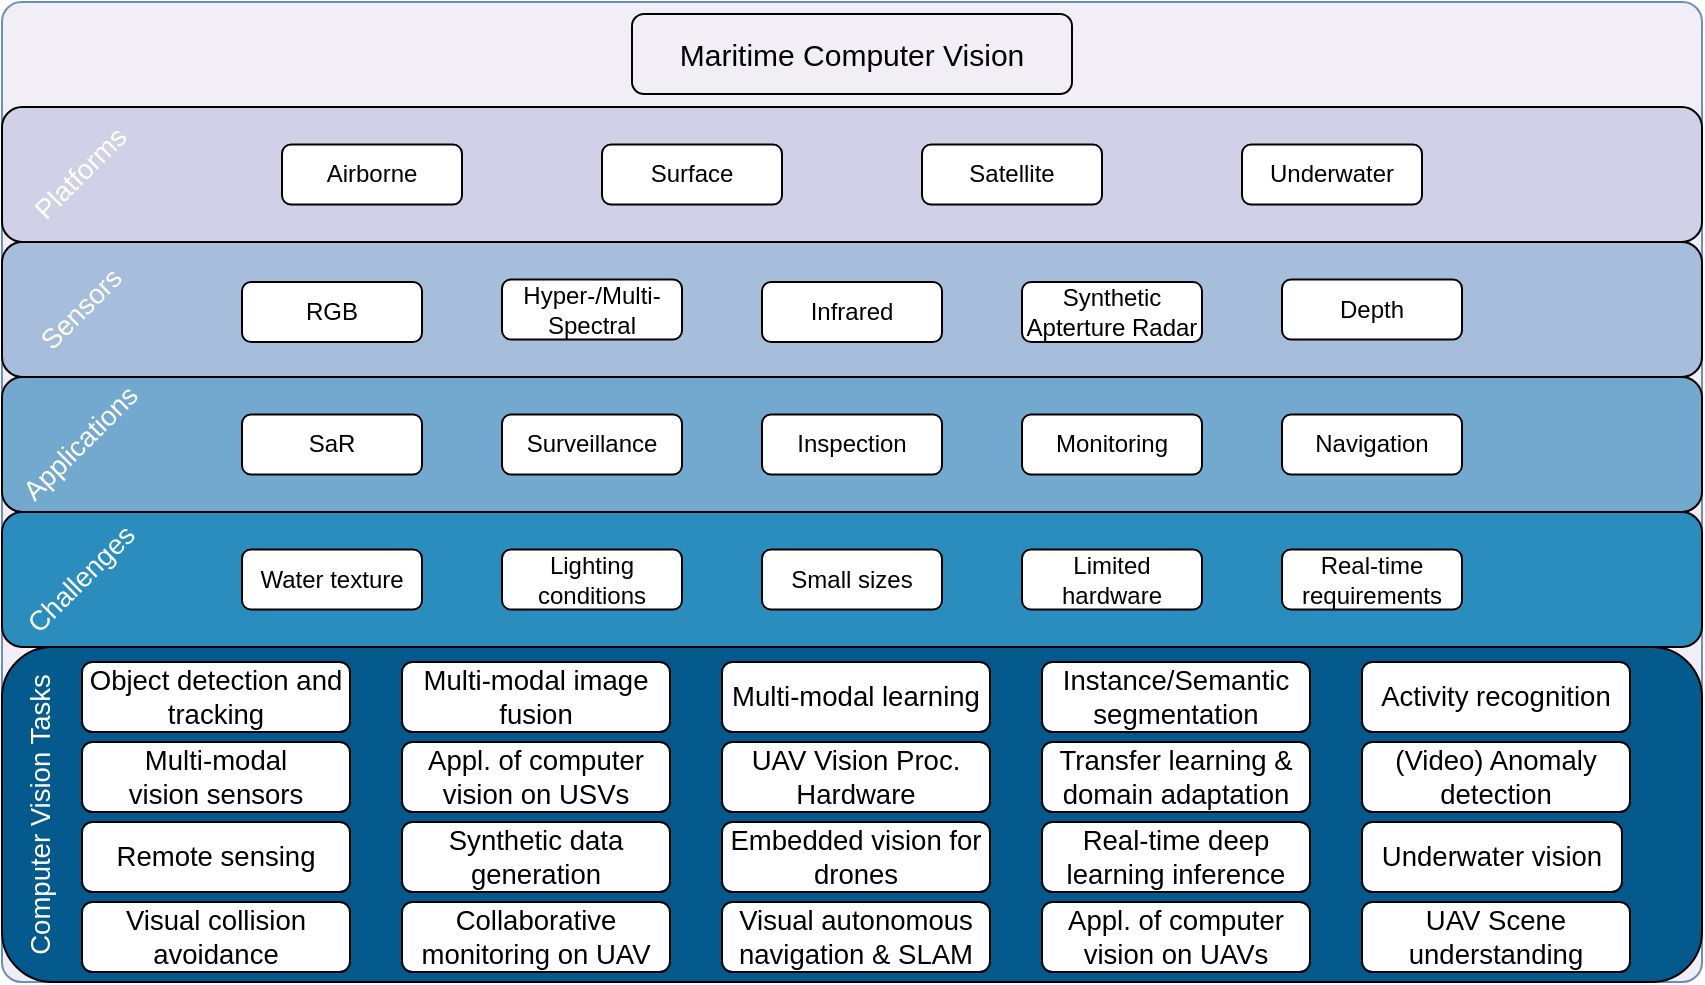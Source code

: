 <mxfile version="16.6.7" type="github">
  <diagram id="prtHgNgQTEPvFCAcTncT" name="Page-1">
    <mxGraphModel dx="1355" dy="884" grid="1" gridSize="10" guides="1" tooltips="1" connect="1" arrows="1" fold="1" page="1" pageScale="1" pageWidth="850" pageHeight="750" math="0" shadow="0">
      <root>
        <mxCell id="0" />
        <mxCell id="1" parent="0" />
        <mxCell id="x5pgocKVDB9rGOrsrMcc-65" value="" style="rounded=1;whiteSpace=wrap;html=1;fontSize=13.772;fillColor=#f1eef6;arcSize=2;strokeColor=#6c8ebf;" parent="1" vertex="1">
          <mxGeometry width="850" height="490" as="geometry" />
        </mxCell>
        <mxCell id="x5pgocKVDB9rGOrsrMcc-72" value="" style="rounded=1;whiteSpace=wrap;html=1;fontSize=13.772;fillColor=#045a8d;" parent="1" vertex="1">
          <mxGeometry y="322.5" width="850" height="167.5" as="geometry" />
        </mxCell>
        <mxCell id="x5pgocKVDB9rGOrsrMcc-71" value="" style="rounded=1;whiteSpace=wrap;html=1;fontSize=13.772;fillColor=#2b8cbe;" parent="1" vertex="1">
          <mxGeometry y="255" width="850" height="67.5" as="geometry" />
        </mxCell>
        <mxCell id="x5pgocKVDB9rGOrsrMcc-67" value="" style="rounded=1;whiteSpace=wrap;html=1;fontSize=13.772;fillColor=#74a9cf;" parent="1" vertex="1">
          <mxGeometry y="187.5" width="850" height="67.5" as="geometry" />
        </mxCell>
        <mxCell id="x5pgocKVDB9rGOrsrMcc-68" value="" style="rounded=1;whiteSpace=wrap;html=1;fontSize=13.772;fillColor=#a6bddb;" parent="1" vertex="1">
          <mxGeometry y="120" width="850" height="67.5" as="geometry" />
        </mxCell>
        <mxCell id="x5pgocKVDB9rGOrsrMcc-66" value="" style="rounded=1;whiteSpace=wrap;html=1;fontSize=13.772;fillColor=#d0d1e6;" parent="1" vertex="1">
          <mxGeometry y="52.5" width="850" height="67.5" as="geometry" />
        </mxCell>
        <mxCell id="x5pgocKVDB9rGOrsrMcc-1" value="&lt;font style=&quot;font-size: 15px;&quot;&gt;Maritime Computer Vision&lt;/font&gt;" style="rounded=1;whiteSpace=wrap;html=1;fillColor=none;" parent="1" vertex="1">
          <mxGeometry x="315" y="6" width="220" height="40" as="geometry" />
        </mxCell>
        <mxCell id="x5pgocKVDB9rGOrsrMcc-2" value="Airborne" style="rounded=1;whiteSpace=wrap;html=1;" parent="1" vertex="1">
          <mxGeometry x="140" y="71.25" width="90" height="30" as="geometry" />
        </mxCell>
        <mxCell id="x5pgocKVDB9rGOrsrMcc-3" value="Surface" style="rounded=1;whiteSpace=wrap;html=1;" parent="1" vertex="1">
          <mxGeometry x="300" y="71.25" width="90" height="30" as="geometry" />
        </mxCell>
        <mxCell id="x5pgocKVDB9rGOrsrMcc-4" value="Satellite" style="rounded=1;whiteSpace=wrap;html=1;" parent="1" vertex="1">
          <mxGeometry x="460" y="71.25" width="90" height="30" as="geometry" />
        </mxCell>
        <mxCell id="x5pgocKVDB9rGOrsrMcc-5" value="Underwater" style="rounded=1;whiteSpace=wrap;html=1;" parent="1" vertex="1">
          <mxGeometry x="620" y="71.25" width="90" height="30" as="geometry" />
        </mxCell>
        <mxCell id="x5pgocKVDB9rGOrsrMcc-6" value="SaR" style="rounded=1;whiteSpace=wrap;html=1;" parent="1" vertex="1">
          <mxGeometry x="120" y="206.25" width="90" height="30" as="geometry" />
        </mxCell>
        <mxCell id="x5pgocKVDB9rGOrsrMcc-7" value="Surveillance" style="rounded=1;whiteSpace=wrap;html=1;" parent="1" vertex="1">
          <mxGeometry x="250" y="206.25" width="90" height="30" as="geometry" />
        </mxCell>
        <mxCell id="x5pgocKVDB9rGOrsrMcc-8" value="Inspection" style="rounded=1;whiteSpace=wrap;html=1;" parent="1" vertex="1">
          <mxGeometry x="380" y="206.25" width="90" height="30" as="geometry" />
        </mxCell>
        <mxCell id="x5pgocKVDB9rGOrsrMcc-10" value="Navigation" style="rounded=1;whiteSpace=wrap;html=1;" parent="1" vertex="1">
          <mxGeometry x="640" y="206.25" width="90" height="30" as="geometry" />
        </mxCell>
        <mxCell id="x5pgocKVDB9rGOrsrMcc-11" value="Monitoring" style="rounded=1;whiteSpace=wrap;html=1;" parent="1" vertex="1">
          <mxGeometry x="510" y="206.25" width="90" height="30" as="geometry" />
        </mxCell>
        <mxCell id="x5pgocKVDB9rGOrsrMcc-12" value="RGB" style="rounded=1;whiteSpace=wrap;html=1;" parent="1" vertex="1">
          <mxGeometry x="120" y="140" width="90" height="30" as="geometry" />
        </mxCell>
        <mxCell id="x5pgocKVDB9rGOrsrMcc-13" value="Hyper-/Multi-Spectral" style="rounded=1;whiteSpace=wrap;html=1;" parent="1" vertex="1">
          <mxGeometry x="250" y="138.75" width="90" height="30" as="geometry" />
        </mxCell>
        <mxCell id="x5pgocKVDB9rGOrsrMcc-14" value="Synthetic Apterture Radar" style="rounded=1;whiteSpace=wrap;html=1;" parent="1" vertex="1">
          <mxGeometry x="510" y="140" width="90" height="30" as="geometry" />
        </mxCell>
        <mxCell id="x5pgocKVDB9rGOrsrMcc-15" value="Depth" style="rounded=1;whiteSpace=wrap;html=1;" parent="1" vertex="1">
          <mxGeometry x="640" y="138.75" width="90" height="30" as="geometry" />
        </mxCell>
        <mxCell id="x5pgocKVDB9rGOrsrMcc-17" value="&lt;span dir=&quot;ltr&quot; role=&quot;presentation&quot; style=&quot;left: 442.794px; top: 869.774px; font-size: 13.772px; font-family: sans-serif; transform: scaleX(0.898);&quot;&gt;Object detection and tracking&lt;/span&gt;" style="rounded=1;whiteSpace=wrap;html=1;" parent="1" vertex="1">
          <mxGeometry x="40" y="330" width="134" height="35" as="geometry" />
        </mxCell>
        <mxCell id="x5pgocKVDB9rGOrsrMcc-18" value="Water texture" style="rounded=1;whiteSpace=wrap;html=1;" parent="1" vertex="1">
          <mxGeometry x="120" y="273.75" width="90" height="30" as="geometry" />
        </mxCell>
        <mxCell id="x5pgocKVDB9rGOrsrMcc-19" value="Lighting conditions" style="rounded=1;whiteSpace=wrap;html=1;" parent="1" vertex="1">
          <mxGeometry x="250" y="273.75" width="90" height="30" as="geometry" />
        </mxCell>
        <mxCell id="x5pgocKVDB9rGOrsrMcc-20" value="Small sizes" style="rounded=1;whiteSpace=wrap;html=1;" parent="1" vertex="1">
          <mxGeometry x="380" y="273.75" width="90" height="30" as="geometry" />
        </mxCell>
        <mxCell id="x5pgocKVDB9rGOrsrMcc-21" value="Limited hardware" style="rounded=1;whiteSpace=wrap;html=1;" parent="1" vertex="1">
          <mxGeometry x="510" y="273.75" width="90" height="30" as="geometry" />
        </mxCell>
        <mxCell id="x5pgocKVDB9rGOrsrMcc-22" value="Real-time requirements" style="rounded=1;whiteSpace=wrap;html=1;" parent="1" vertex="1">
          <mxGeometry x="640" y="273.75" width="90" height="30" as="geometry" />
        </mxCell>
        <mxCell id="x5pgocKVDB9rGOrsrMcc-23" value="&lt;span dir=&quot;ltr&quot; role=&quot;presentation&quot; style=&quot;left: 442.794px; top: 898.476px; font-size: 13.772px; font-family: sans-serif; transform: scaleX(0.947);&quot;&gt;Multi-modal image fusion&lt;/span&gt;" style="rounded=1;whiteSpace=wrap;html=1;" parent="1" vertex="1">
          <mxGeometry x="200" y="330" width="134" height="35" as="geometry" />
        </mxCell>
        <mxCell id="x5pgocKVDB9rGOrsrMcc-24" value="&lt;span dir=&quot;ltr&quot; style=&quot;left: 85.11px ; top: 698.868px ; font-size: 13.772px ; font-family: sans-serif ; transform: scalex(0.908)&quot;&gt;Appl. of computer vision on USVs&lt;br&gt;&lt;/span&gt;" style="rounded=1;whiteSpace=wrap;html=1;" parent="1" vertex="1">
          <mxGeometry x="200" y="370" width="134" height="35" as="geometry" />
        </mxCell>
        <mxCell id="x5pgocKVDB9rGOrsrMcc-25" value="&lt;span dir=&quot;ltr&quot; role=&quot;presentation&quot; style=&quot;left: 85.11px; top: 398.187px; font-size: 13.772px; font-family: sans-serif; transform: scaleX(0.966);&quot;&gt;Activity recognition&lt;/span&gt;" style="rounded=1;whiteSpace=wrap;html=1;fontSize=13.772;" parent="1" vertex="1">
          <mxGeometry x="680" y="330" width="134" height="35" as="geometry" />
        </mxCell>
        <mxCell id="x5pgocKVDB9rGOrsrMcc-26" value="&lt;span dir=&quot;ltr&quot; role=&quot;presentation&quot; style=&quot;left: 85.11px; top: 425.522px; font-size: 13.772px; font-family: sans-serif; transform: scaleX(0.889);&quot;&gt;Instance/Semantic segmentation&lt;/span&gt;" style="rounded=1;whiteSpace=wrap;html=1;" parent="1" vertex="1">
          <mxGeometry x="520" y="330" width="134" height="35" as="geometry" />
        </mxCell>
        <mxCell id="x5pgocKVDB9rGOrsrMcc-27" value="&lt;div&gt;&lt;span dir=&quot;ltr&quot; role=&quot;presentation&quot; style=&quot;left: 85.11px; top: 370.852px; font-size: 13.772px; font-family: sans-serif; transform: scaleX(0.928);&quot;&gt;(Video) Anomaly detection&lt;/span&gt;&lt;/div&gt;" style="rounded=1;whiteSpace=wrap;html=1;" parent="1" vertex="1">
          <mxGeometry x="680" y="370" width="134" height="35" as="geometry" />
        </mxCell>
        <mxCell id="x5pgocKVDB9rGOrsrMcc-28" value="&lt;div&gt;&lt;span dir=&quot;ltr&quot; role=&quot;presentation&quot; style=&quot;left: 442.794px; top: 955.879px; font-size: 13.772px; font-family: sans-serif; transform: scaleX(0.945);&quot;&gt;Multi-modal &lt;br&gt;&lt;/span&gt;&lt;/div&gt;&lt;div&gt;&lt;span dir=&quot;ltr&quot; role=&quot;presentation&quot; style=&quot;left: 442.794px; top: 955.879px; font-size: 13.772px; font-family: sans-serif; transform: scaleX(0.945);&quot;&gt;vision sensors &lt;/span&gt;&lt;span dir=&quot;ltr&quot; role=&quot;presentation&quot; style=&quot;left: 454.5px; top: 972.405px; font-size: 13.772px; font-family: sans-serif; transform: scaleX(0.873);&quot;&gt;&lt;/span&gt;&lt;/div&gt;&lt;div&gt;&lt;span dir=&quot;ltr&quot; role=&quot;presentation&quot; style=&quot;left: 454.5px; top: 972.405px; font-size: 13.772px; font-family: sans-serif; transform: scaleX(0.873);&quot;&gt;&lt;/span&gt;&lt;/div&gt;" style="rounded=1;whiteSpace=wrap;html=1;" parent="1" vertex="1">
          <mxGeometry x="40" y="370" width="134" height="35" as="geometry" />
        </mxCell>
        <mxCell id="x5pgocKVDB9rGOrsrMcc-29" value="&lt;span dir=&quot;ltr&quot; role=&quot;presentation&quot; style=&quot;left: 442.794px; top: 927.178px; font-size: 13.772px; font-family: sans-serif; transform: scaleX(0.955);&quot;&gt;Multi-modal learning&lt;/span&gt;" style="rounded=1;whiteSpace=wrap;html=1;" parent="1" vertex="1">
          <mxGeometry x="360" y="330" width="134" height="35" as="geometry" />
        </mxCell>
        <mxCell id="x5pgocKVDB9rGOrsrMcc-30" value="&lt;span dir=&quot;ltr&quot; role=&quot;presentation&quot; style=&quot;left: 85.11px; top: 452.856px; font-size: 13.772px; font-family: sans-serif; transform: scaleX(0.872);&quot;&gt;UAV Scene understanding&lt;br&gt;&lt;/span&gt;" style="rounded=1;whiteSpace=wrap;html=1;" parent="1" vertex="1">
          <mxGeometry x="680" y="450" width="134" height="35" as="geometry" />
        </mxCell>
        <mxCell id="x5pgocKVDB9rGOrsrMcc-31" value="&lt;span dir=&quot;ltr&quot; role=&quot;presentation&quot; style=&quot;left: 85.11px; top: 562.195px; font-size: 13.772px; font-family: sans-serif; transform: scaleX(0.901);&quot;&gt;Embedded vision for drones&lt;/span&gt;" style="rounded=1;whiteSpace=wrap;html=1;" parent="1" vertex="1">
          <mxGeometry x="360" y="410" width="134" height="35" as="geometry" />
        </mxCell>
        <mxCell id="x5pgocKVDB9rGOrsrMcc-32" value="&lt;span dir=&quot;ltr&quot; role=&quot;presentation&quot; style=&quot;left: 85.11px; top: 534.86px; font-size: 13.772px; font-family: sans-serif; transform: scaleX(0.887);&quot;&gt;Remote sensing &lt;/span&gt;" style="rounded=1;whiteSpace=wrap;html=1;" parent="1" vertex="1">
          <mxGeometry x="40" y="410" width="134" height="35" as="geometry" />
        </mxCell>
        <mxCell id="x5pgocKVDB9rGOrsrMcc-33" value="&lt;font style=&quot;font-size: 13.772px;&quot;&gt;&lt;span dir=&quot;ltr&quot; role=&quot;presentation&quot; style=&quot;left: 85.11px; top: 507.526px; font-size: 13.772px; font-family: sans-serif; transform: scaleX(0.885);&quot;&gt;Transfer learning &amp;amp; domain adaptation&lt;/span&gt;&lt;/font&gt;" style="rounded=1;whiteSpace=wrap;html=1;" parent="1" vertex="1">
          <mxGeometry x="520" y="370" width="134" height="35" as="geometry" />
        </mxCell>
        <mxCell id="x5pgocKVDB9rGOrsrMcc-34" value="&lt;span dir=&quot;ltr&quot; role=&quot;presentation&quot; style=&quot;left: 85.11px; top: 480.191px; font-size: 13.772px; font-family: sans-serif; transform: scaleX(0.887);&quot;&gt;Synthetic data generation&lt;/span&gt;" style="rounded=1;whiteSpace=wrap;html=1;" parent="1" vertex="1">
          <mxGeometry x="200" y="410" width="134" height="35" as="geometry" />
        </mxCell>
        <mxCell id="x5pgocKVDB9rGOrsrMcc-35" value="&lt;span dir=&quot;ltr&quot; style=&quot;left: 85.11px ; top: 671.533px ; font-size: 13.772px ; font-family: sans-serif ; transform: scalex(0.913)&quot;&gt;Collaborative monitoring on UAV&lt;br&gt;&lt;/span&gt;" style="rounded=1;whiteSpace=wrap;html=1;" parent="1" vertex="1">
          <mxGeometry x="200" y="450" width="134" height="35" as="geometry" />
        </mxCell>
        <mxCell id="x5pgocKVDB9rGOrsrMcc-36" value="&lt;span dir=&quot;ltr&quot; role=&quot;presentation&quot; style=&quot;left: 85.11px; top: 644.199px; font-size: 13.772px; font-family: sans-serif; transform: scaleX(0.92);&quot;&gt;Visual collision avoidance&lt;/span&gt;" style="rounded=1;whiteSpace=wrap;html=1;" parent="1" vertex="1">
          <mxGeometry x="40" y="450" width="134" height="35" as="geometry" />
        </mxCell>
        <mxCell id="x5pgocKVDB9rGOrsrMcc-37" value="&lt;span dir=&quot;ltr&quot; role=&quot;presentation&quot; style=&quot;left: 85.11px; top: 616.864px; font-size: 13.772px; font-family: sans-serif; transform: scaleX(0.913);&quot;&gt;Visual autonomous navigation &amp;amp; SLAM&lt;/span&gt;" style="rounded=1;whiteSpace=wrap;html=1;" parent="1" vertex="1">
          <mxGeometry x="360" y="450" width="134" height="35" as="geometry" />
        </mxCell>
        <mxCell id="x5pgocKVDB9rGOrsrMcc-38" value="&lt;span dir=&quot;ltr&quot; role=&quot;presentation&quot; style=&quot;left: 85.11px; top: 589.53px; font-size: 13.772px; font-family: sans-serif; transform: scaleX(0.891);&quot;&gt;Real-time deep learning inference&lt;/span&gt;" style="rounded=1;whiteSpace=wrap;html=1;" parent="1" vertex="1">
          <mxGeometry x="520" y="410" width="134" height="35" as="geometry" />
        </mxCell>
        <mxCell id="x5pgocKVDB9rGOrsrMcc-39" value="&lt;span dir=&quot;ltr&quot; role=&quot;presentation&quot; style=&quot;left: 85.11px; top: 698.868px; font-size: 13.772px; font-family: sans-serif; transform: scaleX(0.908);&quot;&gt;Appl. of computer vision on UAVs&lt;br&gt;&lt;/span&gt;" style="rounded=1;whiteSpace=wrap;html=1;" parent="1" vertex="1">
          <mxGeometry x="520" y="450" width="134" height="35" as="geometry" />
        </mxCell>
        <mxCell id="x5pgocKVDB9rGOrsrMcc-40" value="&lt;font style=&quot;font-size: 13.772px;&quot;&gt;Underwater vision&lt;/font&gt;" style="rounded=1;whiteSpace=wrap;html=1;" parent="1" vertex="1">
          <mxGeometry x="680" y="410" width="130" height="35" as="geometry" />
        </mxCell>
        <mxCell id="x5pgocKVDB9rGOrsrMcc-73" value="&lt;font color=&quot;#FFFFFF&quot;&gt;Platforms&lt;/font&gt;" style="text;html=1;strokeColor=none;fillColor=none;align=center;verticalAlign=middle;whiteSpace=wrap;rounded=0;fontSize=13.772;rotation=-45;" parent="1" vertex="1">
          <mxGeometry x="10" y="71.25" width="60" height="30" as="geometry" />
        </mxCell>
        <mxCell id="x5pgocKVDB9rGOrsrMcc-75" value="Sensors" style="text;html=1;strokeColor=none;fillColor=none;align=center;verticalAlign=middle;whiteSpace=wrap;rounded=0;fontSize=13.772;rotation=-45;fontColor=#FFFFFF;" parent="1" vertex="1">
          <mxGeometry x="10" y="138.75" width="60" height="30" as="geometry" />
        </mxCell>
        <mxCell id="x5pgocKVDB9rGOrsrMcc-76" value="Applications" style="text;html=1;strokeColor=none;fillColor=none;align=center;verticalAlign=middle;whiteSpace=wrap;rounded=0;fontSize=13.772;rotation=-45;fontColor=#FFFFFF;" parent="1" vertex="1">
          <mxGeometry x="10" y="206.25" width="60" height="30" as="geometry" />
        </mxCell>
        <mxCell id="x5pgocKVDB9rGOrsrMcc-78" value="&lt;div&gt;Challenges&lt;/div&gt;" style="text;html=1;strokeColor=none;fillColor=none;align=center;verticalAlign=middle;whiteSpace=wrap;rounded=0;fontSize=13.772;rotation=-45;fontColor=#FFFFFF;" parent="1" vertex="1">
          <mxGeometry x="10" y="273.75" width="60" height="30" as="geometry" />
        </mxCell>
        <mxCell id="x5pgocKVDB9rGOrsrMcc-80" value="&lt;div&gt;Computer Vision Tasks&lt;br&gt;&lt;/div&gt;" style="text;html=1;strokeColor=none;fillColor=none;align=center;verticalAlign=middle;whiteSpace=wrap;rounded=0;fontSize=13.772;rotation=-90;fontColor=#FFFFFF;" parent="1" vertex="1">
          <mxGeometry x="-60" y="391.25" width="160" height="30" as="geometry" />
        </mxCell>
        <mxCell id="yFucZcVxbXbiiCVr56E7-1" value="Infrared" style="rounded=1;whiteSpace=wrap;html=1;" vertex="1" parent="1">
          <mxGeometry x="380" y="140" width="90" height="30" as="geometry" />
        </mxCell>
        <mxCell id="yFucZcVxbXbiiCVr56E7-3" value="&lt;span dir=&quot;ltr&quot; style=&quot;left: 442.794px ; top: 927.178px ; font-size: 13.772px ; font-family: sans-serif ; transform: scalex(0.955)&quot;&gt;UAV Vision Proc. Hardware&lt;br&gt;&lt;/span&gt;" style="rounded=1;whiteSpace=wrap;html=1;" vertex="1" parent="1">
          <mxGeometry x="360" y="370" width="134" height="35" as="geometry" />
        </mxCell>
      </root>
    </mxGraphModel>
  </diagram>
</mxfile>
